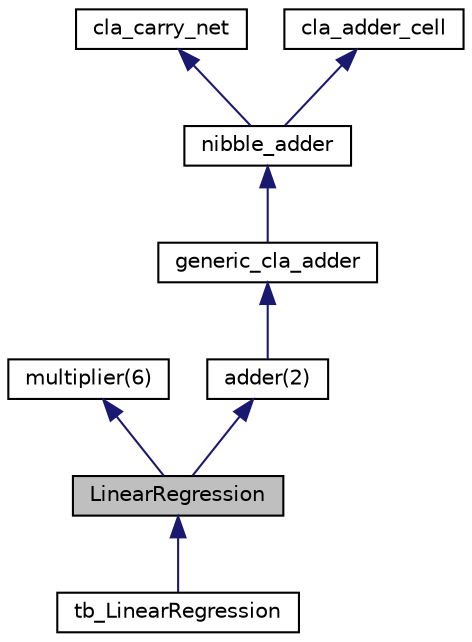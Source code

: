 digraph "LinearRegression"
{
  edge [fontname="Helvetica",fontsize="10",labelfontname="Helvetica",labelfontsize="10"];
  node [fontname="Helvetica",fontsize="10",shape=record];
  Node0 [label="LinearRegression",height=0.2,width=0.4,color="black", fillcolor="grey75", style="filled", fontcolor="black"];
  Node1 -> Node0 [dir="back",color="midnightblue",fontsize="10",style="solid",fontname="Helvetica"];
  Node1 [label="multiplier(6)",height=0.2,width=0.4,color="black", fillcolor="white", style="filled",URL="$classmultiplier.html"];
  Node2 -> Node0 [dir="back",color="midnightblue",fontsize="10",style="solid",fontname="Helvetica"];
  Node2 [label="adder(2)",height=0.2,width=0.4,color="black", fillcolor="white", style="filled",URL="$classadder.html"];
  Node3 -> Node2 [dir="back",color="midnightblue",fontsize="10",style="solid",fontname="Helvetica"];
  Node3 [label="generic_cla_adder",height=0.2,width=0.4,color="black", fillcolor="white", style="filled",URL="$classgeneric__cla__adder.html",tooltip="Adder custom con carry-lookaheadgeneric_cla_adder somma tra loro due addendi ed un carry in ingresso;..."];
  Node4 -> Node3 [dir="back",color="midnightblue",fontsize="10",style="solid",fontname="Helvetica"];
  Node4 [label="nibble_adder",height=0.2,width=0.4,color="black", fillcolor="white", style="filled",URL="$classnibble__adder.html",tooltip="Addizionatore con carry-lookahead a quattro bit.La cella somma tra loro due addendi ed un carry in in..."];
  Node5 -> Node4 [dir="back",color="midnightblue",fontsize="10",style="solid",fontname="Helvetica"];
  Node5 [label="cla_carry_net",height=0.2,width=0.4,color="black", fillcolor="white", style="filled",URL="$classcla__carry__net.html",tooltip="Rete logica di calcolo dei riporti per un addizionatore a quattro bit con carry lookahead.Permette di anticipare il calcolo dei riporti usando le funzioni \"propagazione\" e \"generazione\" prodotte dai singoli blocchi cla_adder_cell, in modo da ridurre tempo necessario ad effettuare il calcolo di tutti i carry, quindi il tempo necessario a completare la somma. Questo blocco calcola solo i carry, pertanto va connesso ai blocchi cla_adder_cell, per il calcolo materiale della somma, così come indicato dallo schema seguente, il quale rappresenta lo schema completo di un addizionatore a quattro bit:   <div align=&#39;center&#39;>  <img src=\"../../Doc/schemes/nibble_adder.jpg\"/>  </div>  . "];
  Node6 -> Node4 [dir="back",color="midnightblue",fontsize="10",style="solid",fontname="Helvetica"];
  Node6 [label="cla_adder_cell",height=0.2,width=0.4,color="black", fillcolor="white", style="filled",URL="$classcla__adder__cell.html",tooltip="Cella base di un addizionatore con carry-lookahead.La cella somma tra loro due addendi ed un carry in..."];
  Node0 -> Node7 [dir="back",color="midnightblue",fontsize="10",style="solid",fontname="Helvetica"];
  Node7 [label="tb_LinearRegression",height=0.2,width=0.4,color="black", fillcolor="white", style="filled",URL="$classtb___linear_regression.html"];
}
